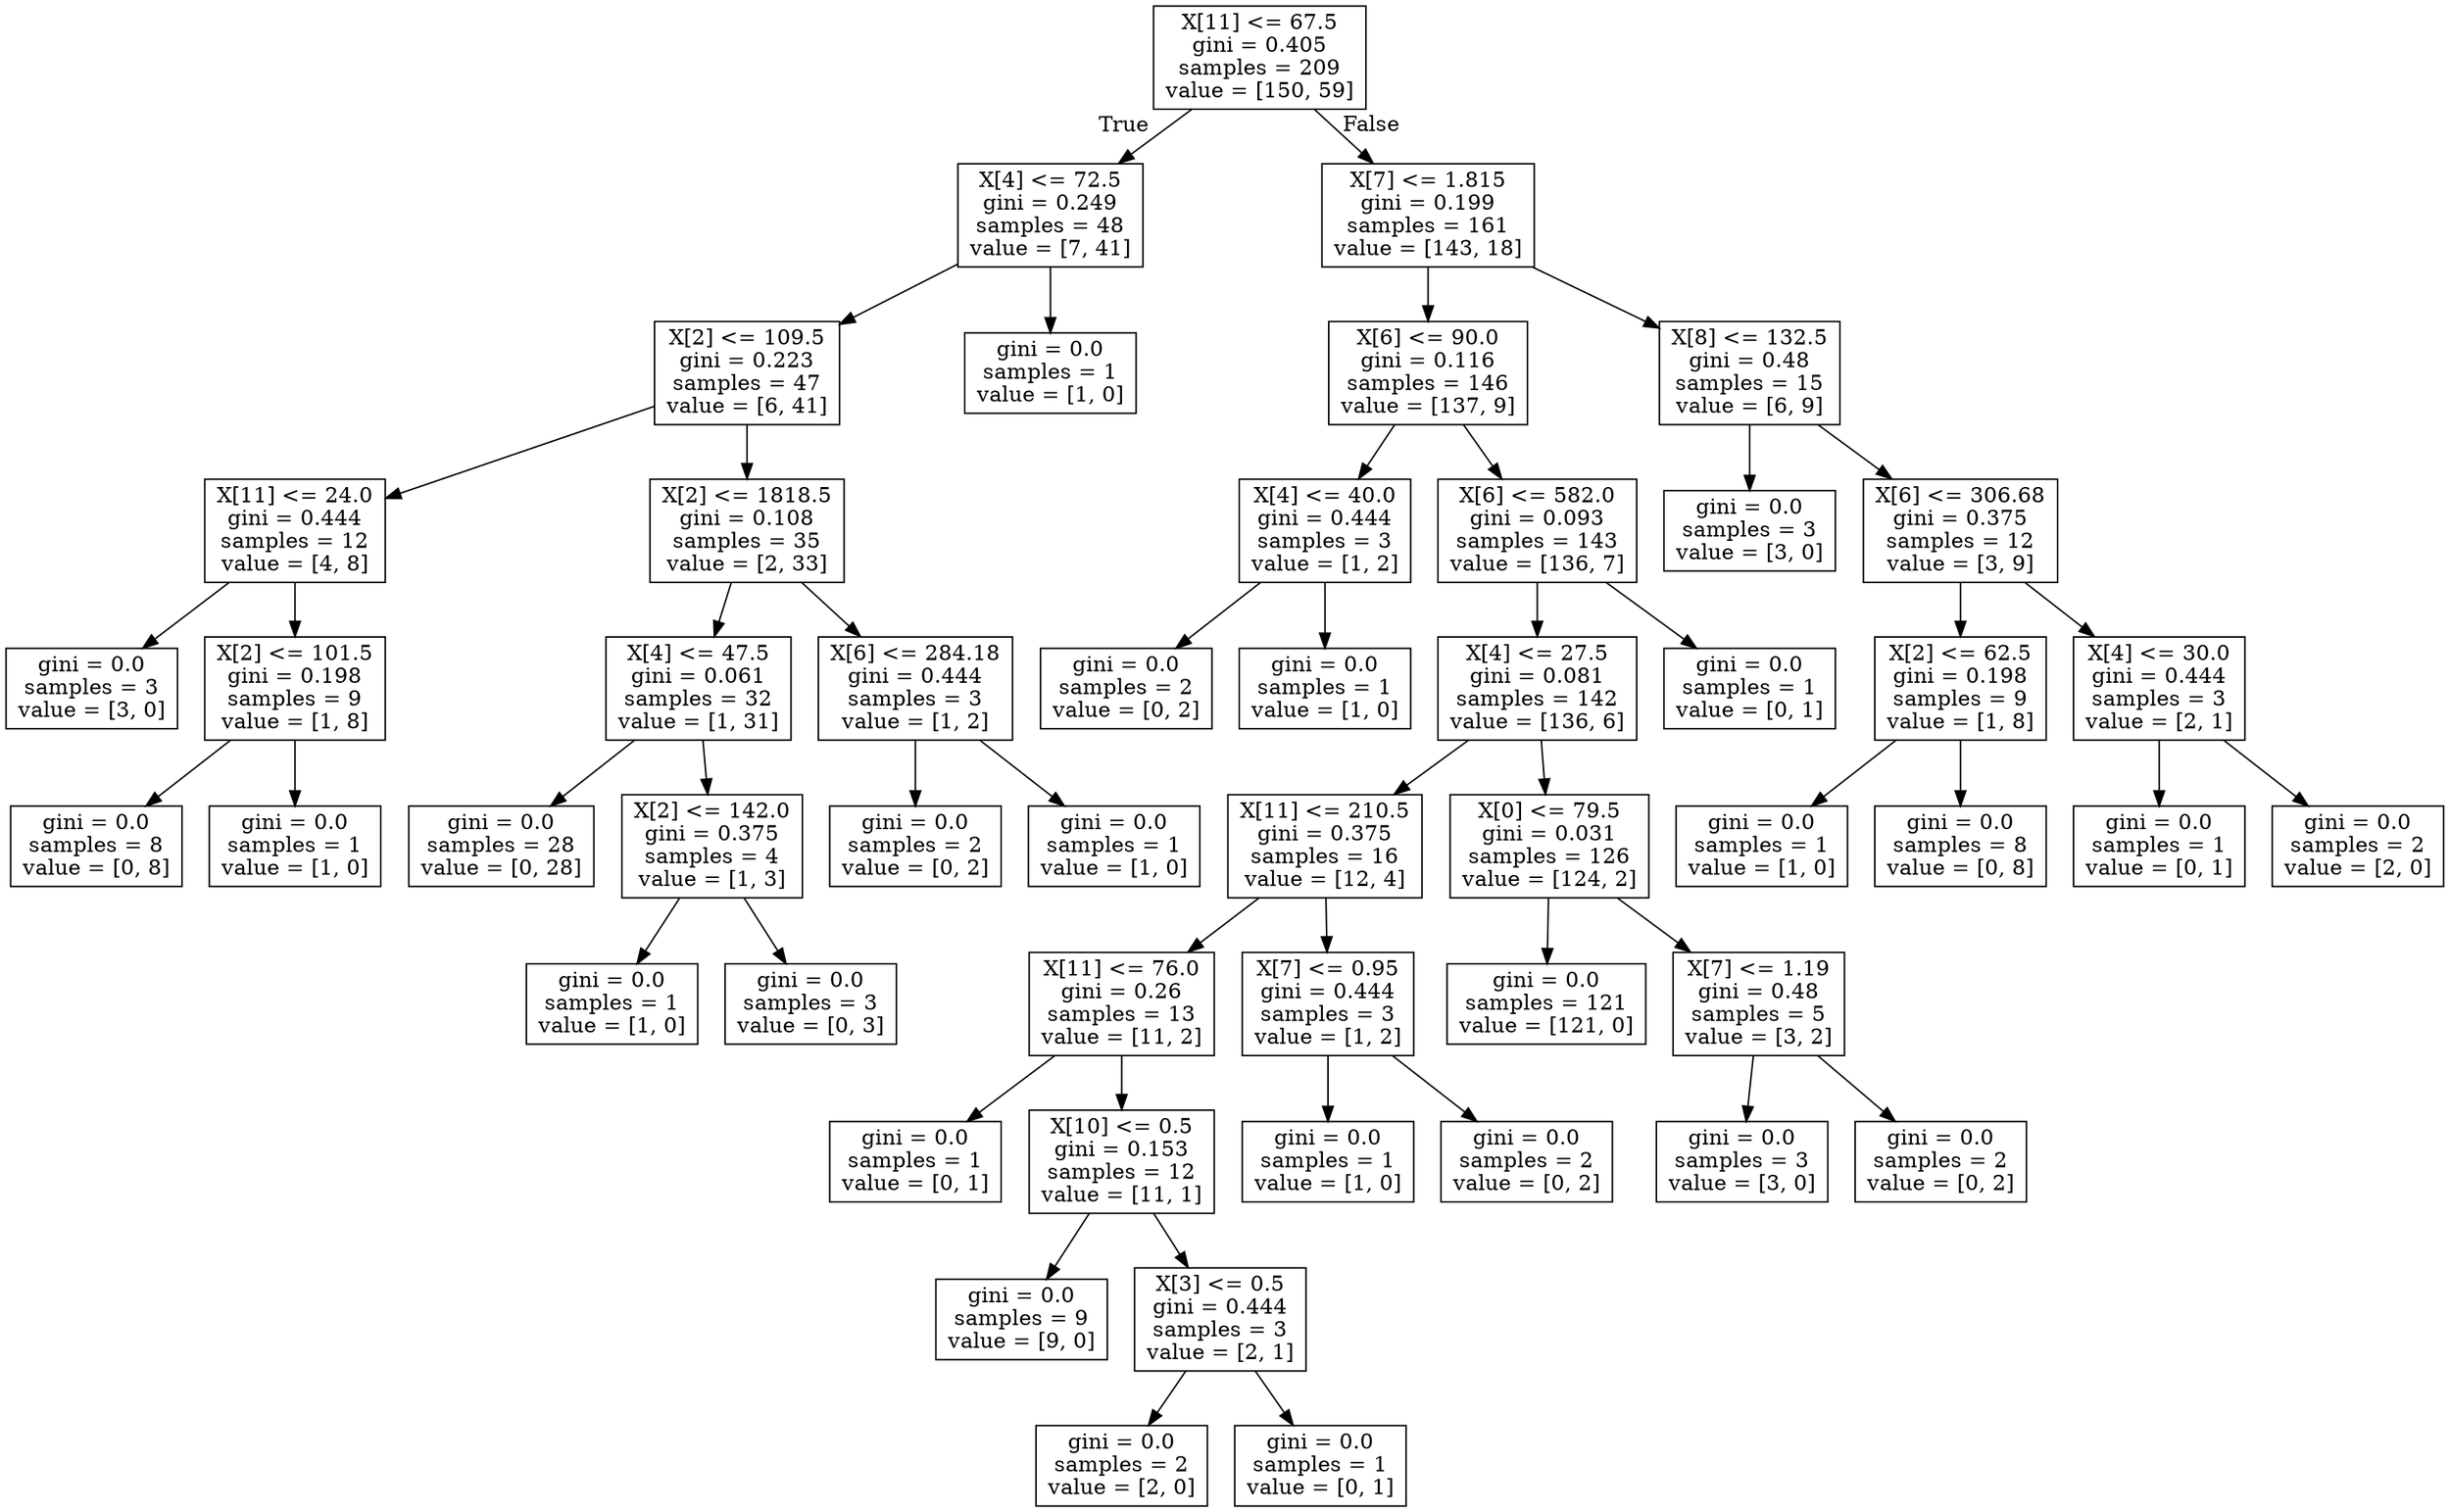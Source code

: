 digraph Tree {
node [shape=box] ;
0 [label="X[11] <= 67.5\ngini = 0.405\nsamples = 209\nvalue = [150, 59]"] ;
1 [label="X[4] <= 72.5\ngini = 0.249\nsamples = 48\nvalue = [7, 41]"] ;
0 -> 1 [labeldistance=2.5, labelangle=45, headlabel="True"] ;
2 [label="X[2] <= 109.5\ngini = 0.223\nsamples = 47\nvalue = [6, 41]"] ;
1 -> 2 ;
3 [label="X[11] <= 24.0\ngini = 0.444\nsamples = 12\nvalue = [4, 8]"] ;
2 -> 3 ;
4 [label="gini = 0.0\nsamples = 3\nvalue = [3, 0]"] ;
3 -> 4 ;
5 [label="X[2] <= 101.5\ngini = 0.198\nsamples = 9\nvalue = [1, 8]"] ;
3 -> 5 ;
6 [label="gini = 0.0\nsamples = 8\nvalue = [0, 8]"] ;
5 -> 6 ;
7 [label="gini = 0.0\nsamples = 1\nvalue = [1, 0]"] ;
5 -> 7 ;
8 [label="X[2] <= 1818.5\ngini = 0.108\nsamples = 35\nvalue = [2, 33]"] ;
2 -> 8 ;
9 [label="X[4] <= 47.5\ngini = 0.061\nsamples = 32\nvalue = [1, 31]"] ;
8 -> 9 ;
10 [label="gini = 0.0\nsamples = 28\nvalue = [0, 28]"] ;
9 -> 10 ;
11 [label="X[2] <= 142.0\ngini = 0.375\nsamples = 4\nvalue = [1, 3]"] ;
9 -> 11 ;
12 [label="gini = 0.0\nsamples = 1\nvalue = [1, 0]"] ;
11 -> 12 ;
13 [label="gini = 0.0\nsamples = 3\nvalue = [0, 3]"] ;
11 -> 13 ;
14 [label="X[6] <= 284.18\ngini = 0.444\nsamples = 3\nvalue = [1, 2]"] ;
8 -> 14 ;
15 [label="gini = 0.0\nsamples = 2\nvalue = [0, 2]"] ;
14 -> 15 ;
16 [label="gini = 0.0\nsamples = 1\nvalue = [1, 0]"] ;
14 -> 16 ;
17 [label="gini = 0.0\nsamples = 1\nvalue = [1, 0]"] ;
1 -> 17 ;
18 [label="X[7] <= 1.815\ngini = 0.199\nsamples = 161\nvalue = [143, 18]"] ;
0 -> 18 [labeldistance=2.5, labelangle=-45, headlabel="False"] ;
19 [label="X[6] <= 90.0\ngini = 0.116\nsamples = 146\nvalue = [137, 9]"] ;
18 -> 19 ;
20 [label="X[4] <= 40.0\ngini = 0.444\nsamples = 3\nvalue = [1, 2]"] ;
19 -> 20 ;
21 [label="gini = 0.0\nsamples = 2\nvalue = [0, 2]"] ;
20 -> 21 ;
22 [label="gini = 0.0\nsamples = 1\nvalue = [1, 0]"] ;
20 -> 22 ;
23 [label="X[6] <= 582.0\ngini = 0.093\nsamples = 143\nvalue = [136, 7]"] ;
19 -> 23 ;
24 [label="X[4] <= 27.5\ngini = 0.081\nsamples = 142\nvalue = [136, 6]"] ;
23 -> 24 ;
25 [label="X[11] <= 210.5\ngini = 0.375\nsamples = 16\nvalue = [12, 4]"] ;
24 -> 25 ;
26 [label="X[11] <= 76.0\ngini = 0.26\nsamples = 13\nvalue = [11, 2]"] ;
25 -> 26 ;
27 [label="gini = 0.0\nsamples = 1\nvalue = [0, 1]"] ;
26 -> 27 ;
28 [label="X[10] <= 0.5\ngini = 0.153\nsamples = 12\nvalue = [11, 1]"] ;
26 -> 28 ;
29 [label="gini = 0.0\nsamples = 9\nvalue = [9, 0]"] ;
28 -> 29 ;
30 [label="X[3] <= 0.5\ngini = 0.444\nsamples = 3\nvalue = [2, 1]"] ;
28 -> 30 ;
31 [label="gini = 0.0\nsamples = 2\nvalue = [2, 0]"] ;
30 -> 31 ;
32 [label="gini = 0.0\nsamples = 1\nvalue = [0, 1]"] ;
30 -> 32 ;
33 [label="X[7] <= 0.95\ngini = 0.444\nsamples = 3\nvalue = [1, 2]"] ;
25 -> 33 ;
34 [label="gini = 0.0\nsamples = 1\nvalue = [1, 0]"] ;
33 -> 34 ;
35 [label="gini = 0.0\nsamples = 2\nvalue = [0, 2]"] ;
33 -> 35 ;
36 [label="X[0] <= 79.5\ngini = 0.031\nsamples = 126\nvalue = [124, 2]"] ;
24 -> 36 ;
37 [label="gini = 0.0\nsamples = 121\nvalue = [121, 0]"] ;
36 -> 37 ;
38 [label="X[7] <= 1.19\ngini = 0.48\nsamples = 5\nvalue = [3, 2]"] ;
36 -> 38 ;
39 [label="gini = 0.0\nsamples = 3\nvalue = [3, 0]"] ;
38 -> 39 ;
40 [label="gini = 0.0\nsamples = 2\nvalue = [0, 2]"] ;
38 -> 40 ;
41 [label="gini = 0.0\nsamples = 1\nvalue = [0, 1]"] ;
23 -> 41 ;
42 [label="X[8] <= 132.5\ngini = 0.48\nsamples = 15\nvalue = [6, 9]"] ;
18 -> 42 ;
43 [label="gini = 0.0\nsamples = 3\nvalue = [3, 0]"] ;
42 -> 43 ;
44 [label="X[6] <= 306.68\ngini = 0.375\nsamples = 12\nvalue = [3, 9]"] ;
42 -> 44 ;
45 [label="X[2] <= 62.5\ngini = 0.198\nsamples = 9\nvalue = [1, 8]"] ;
44 -> 45 ;
46 [label="gini = 0.0\nsamples = 1\nvalue = [1, 0]"] ;
45 -> 46 ;
47 [label="gini = 0.0\nsamples = 8\nvalue = [0, 8]"] ;
45 -> 47 ;
48 [label="X[4] <= 30.0\ngini = 0.444\nsamples = 3\nvalue = [2, 1]"] ;
44 -> 48 ;
49 [label="gini = 0.0\nsamples = 1\nvalue = [0, 1]"] ;
48 -> 49 ;
50 [label="gini = 0.0\nsamples = 2\nvalue = [2, 0]"] ;
48 -> 50 ;
}
